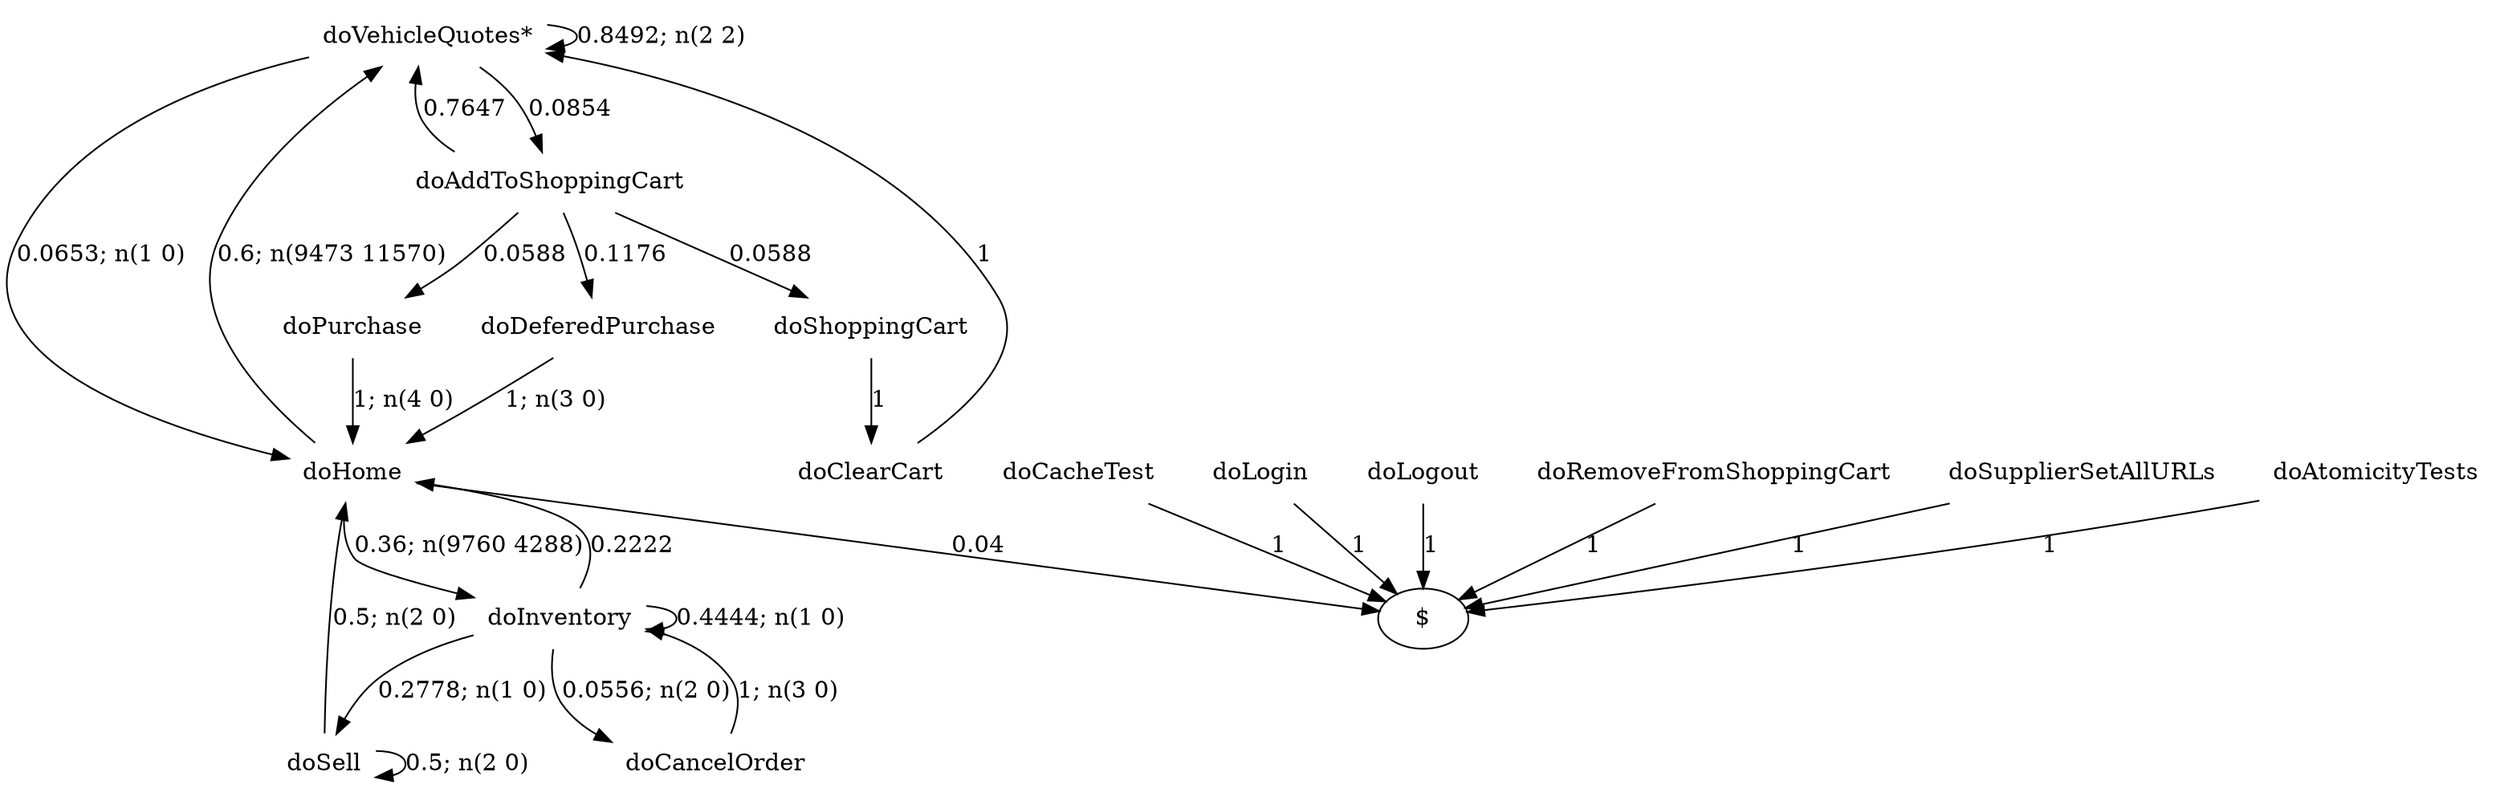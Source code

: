 digraph G {"doVehicleQuotes*" [label="doVehicleQuotes*",shape=none];"doSupplierSetAllURLs" [label="doSupplierSetAllURLs",shape=none];"doAtomicityTests" [label="doAtomicityTests",shape=none];"doCacheTest" [label="doCacheTest",shape=none];"doLogin" [label="doLogin",shape=none];"doAddToShoppingCart" [label="doAddToShoppingCart",shape=none];"doDeferedPurchase" [label="doDeferedPurchase",shape=none];"doHome" [label="doHome",shape=none];"doShoppingCart" [label="doShoppingCart",shape=none];"doClearCart" [label="doClearCart",shape=none];"doPurchase" [label="doPurchase",shape=none];"doInventory" [label="doInventory",shape=none];"doSell" [label="doSell",shape=none];"doLogout" [label="doLogout",shape=none];"doCancelOrder" [label="doCancelOrder",shape=none];"doRemoveFromShoppingCart" [label="doRemoveFromShoppingCart",shape=none];"doVehicleQuotes*"->"doVehicleQuotes*" [style=solid,label="0.8492; n(2 2)"];"doVehicleQuotes*"->"doAddToShoppingCart" [style=solid,label="0.0854"];"doVehicleQuotes*"->"doHome" [style=solid,label="0.0653; n(1 0)"];"doSupplierSetAllURLs"->"$" [style=solid,label="1"];"doAtomicityTests"->"$" [style=solid,label="1"];"doCacheTest"->"$" [style=solid,label="1"];"doLogin"->"$" [style=solid,label="1"];"doAddToShoppingCart"->"doVehicleQuotes*" [style=solid,label="0.7647"];"doAddToShoppingCart"->"doDeferedPurchase" [style=solid,label="0.1176"];"doAddToShoppingCart"->"doShoppingCart" [style=solid,label="0.0588"];"doAddToShoppingCart"->"doPurchase" [style=solid,label="0.0588"];"doDeferedPurchase"->"doHome" [style=solid,label="1; n(3 0)"];"doHome"->"doVehicleQuotes*" [style=solid,label="0.6; n(9473 11570)"];"doHome"->"doInventory" [style=solid,label="0.36; n(9760 4288)"];"doHome"->"$" [style=solid,label="0.04"];"doShoppingCart"->"doClearCart" [style=solid,label="1"];"doClearCart"->"doVehicleQuotes*" [style=solid,label="1"];"doPurchase"->"doHome" [style=solid,label="1; n(4 0)"];"doInventory"->"doHome" [style=solid,label="0.2222"];"doInventory"->"doInventory" [style=solid,label="0.4444; n(1 0)"];"doInventory"->"doSell" [style=solid,label="0.2778; n(1 0)"];"doInventory"->"doCancelOrder" [style=solid,label="0.0556; n(2 0)"];"doSell"->"doHome" [style=solid,label="0.5; n(2 0)"];"doSell"->"doSell" [style=solid,label="0.5; n(2 0)"];"doLogout"->"$" [style=solid,label="1"];"doCancelOrder"->"doInventory" [style=solid,label="1; n(3 0)"];"doRemoveFromShoppingCart"->"$" [style=solid,label="1"];}